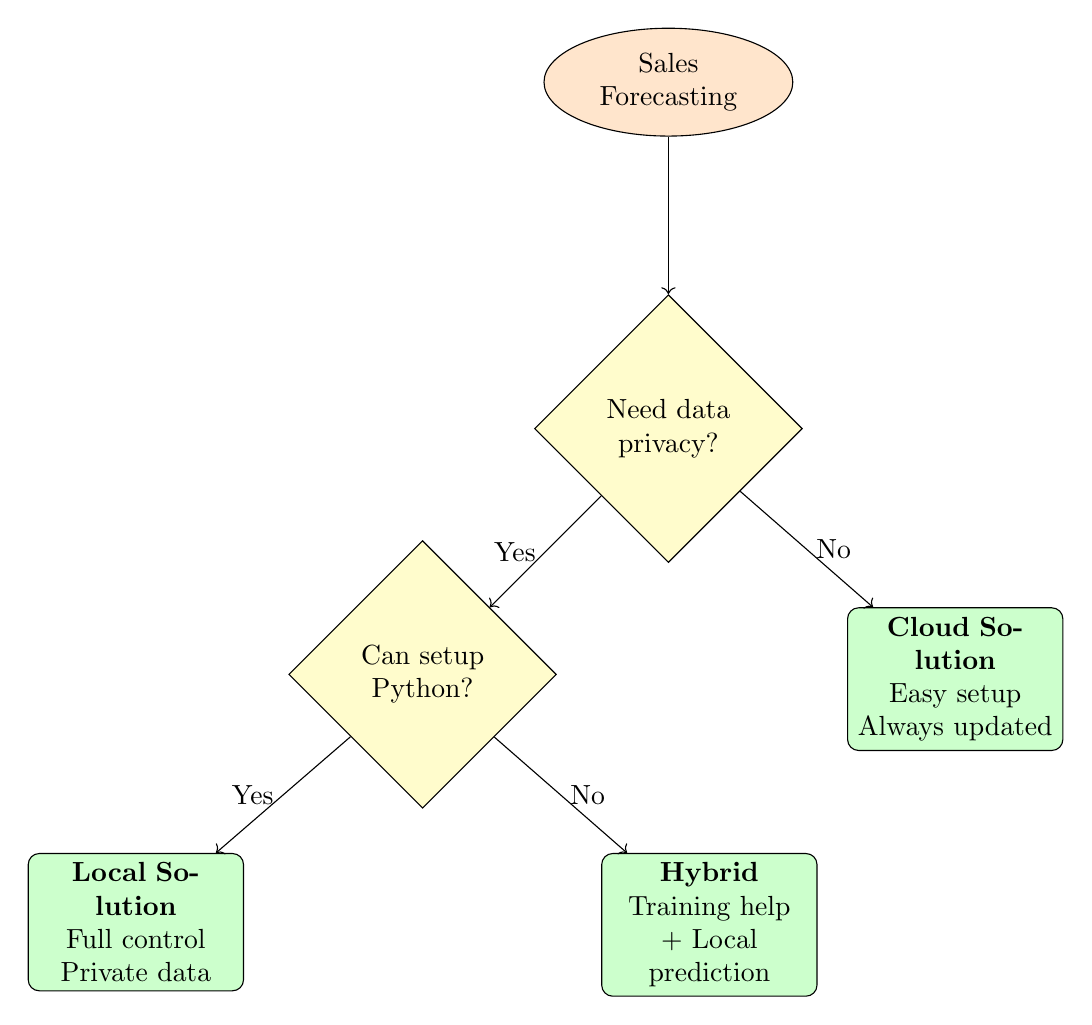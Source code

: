 % Simplified Decision Tree with Key Info
\begin{tikzpicture}[
	node distance=2cm,
	every node/.style={align=center},
	start/.style={ellipse, draw, fill=orange!20, text width=2cm},
	decision/.style={diamond, draw, fill=yellow!20, text width=2.2cm},
	outcome/.style={rectangle, draw, fill=green!20, text width=2.5cm, rounded corners},
	arrow/.style={->}
	]
	
	\node[start] (start) {Sales\\Forecasting};
	\node[decision, below=of start] (privacy) {Need data\\privacy?};
	\node[decision, below left=of privacy] (setup) {Can setup\\Python?};
	\node[outcome, below right=of privacy] (cloud) {\textbf{Cloud Solution}\\Easy setup\\Always updated};
	\node[outcome, below left=of setup] (local) {\textbf{Local Solution}\\Full control\\Private data};
	\node[outcome, below right=of setup] (hybrid) {\textbf{Hybrid}\\Training help\\+ Local prediction};
	
	\draw[arrow] (start) -- (privacy);
	\draw[arrow] (privacy) -- (setup) node[midway, left] {Yes};
	\draw[arrow] (privacy) -- (cloud) node[midway, right] {No};
	\draw[arrow] (setup) -- (local) node[midway, left] {Yes};
	\draw[arrow] (setup) -- (hybrid) node[midway, right] {No};
	
\end{tikzpicture}
